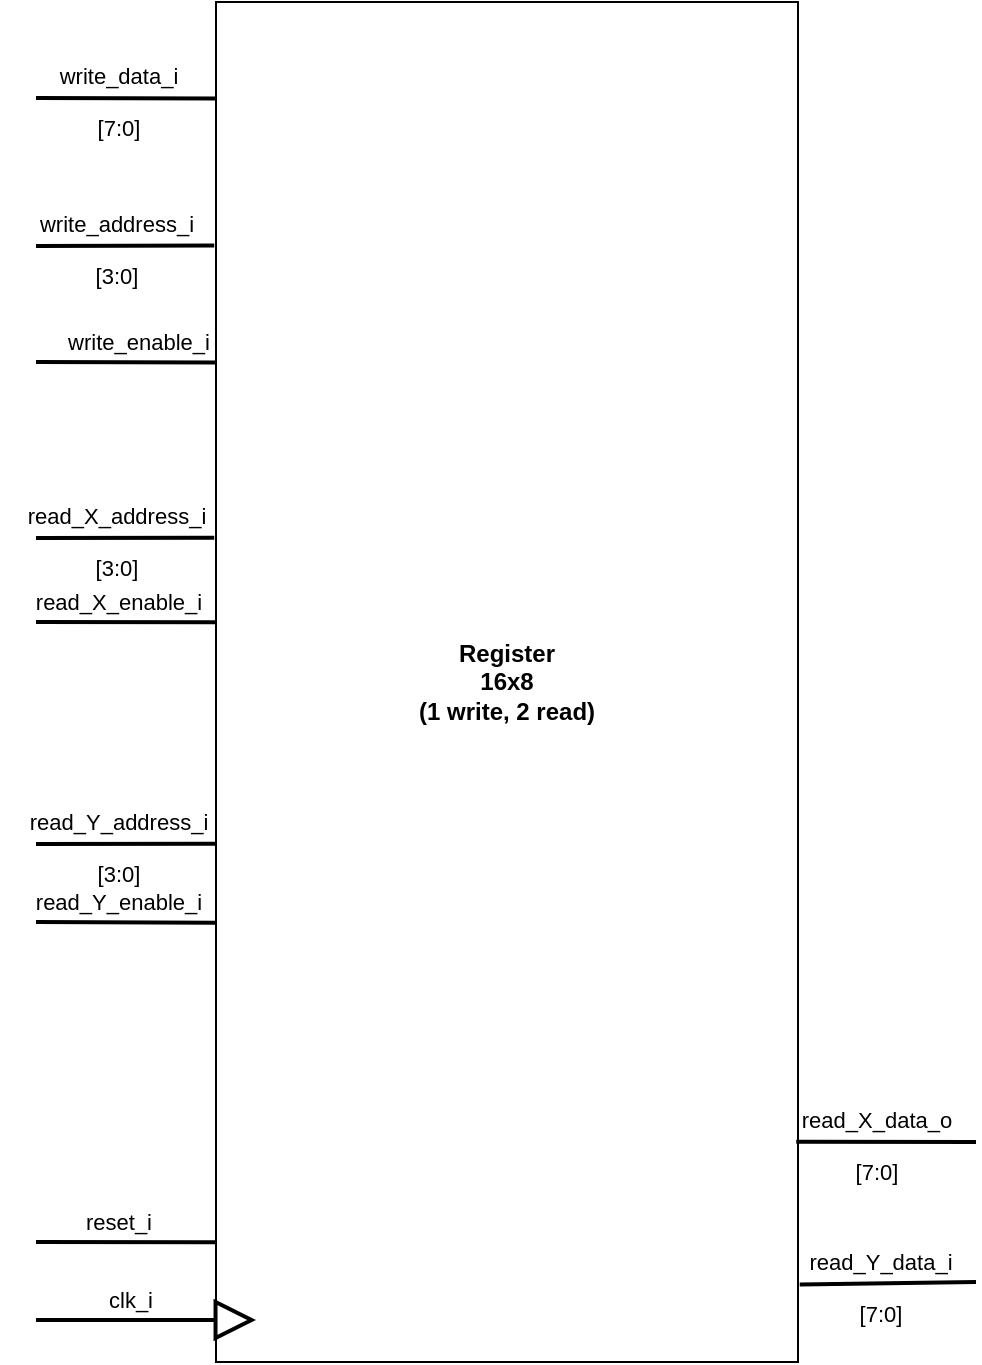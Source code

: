 <mxfile version="15.8.6" type="device"><diagram id="xGjyIHHVVRNdjGap7BGh" name="Page-1"><mxGraphModel dx="1422" dy="737" grid="1" gridSize="10" guides="1" tooltips="1" connect="1" arrows="1" fold="1" page="1" pageScale="1" pageWidth="827" pageHeight="1169" math="0" shadow="0"><root><mxCell id="0"/><mxCell id="1" parent="0"/><mxCell id="uYdMuBHs_7NkCrv3rmJm-2" value="&lt;div&gt;&lt;b&gt;Register&lt;/b&gt;&lt;/div&gt;&lt;div&gt;&lt;b&gt;16x8&lt;/b&gt;&lt;/div&gt;&lt;div&gt;&lt;b&gt;(1 write, 2 read)&lt;br&gt;&lt;/b&gt;&lt;/div&gt;" style="rounded=0;whiteSpace=wrap;html=1;" vertex="1" parent="1"><mxGeometry x="250" y="160" width="291" height="680" as="geometry"/></mxCell><mxCell id="uYdMuBHs_7NkCrv3rmJm-6" value="" style="endArrow=none;html=1;rounded=0;labelBackgroundColor=none;startSize=8;endSize=8;strokeColor=default;strokeWidth=2;jumpSize=8;entryX=-0.003;entryY=0.179;entryDx=0;entryDy=0;entryPerimeter=0;" edge="1" parent="1" target="uYdMuBHs_7NkCrv3rmJm-2"><mxGeometry width="50" height="50" relative="1" as="geometry"><mxPoint x="160" y="282" as="sourcePoint"/><mxPoint x="210" y="280" as="targetPoint"/></mxGeometry></mxCell><mxCell id="uYdMuBHs_7NkCrv3rmJm-7" value="&lt;div&gt;write_address_i&lt;/div&gt;&lt;div&gt;&lt;br&gt;&lt;/div&gt;&lt;div&gt;[3:0]&lt;br&gt;&lt;/div&gt;" style="edgeLabel;html=1;align=center;verticalAlign=middle;resizable=0;points=[];labelBackgroundColor=none;" vertex="1" connectable="0" parent="uYdMuBHs_7NkCrv3rmJm-6"><mxGeometry x="-0.372" y="-2" relative="1" as="geometry"><mxPoint x="12" as="offset"/></mxGeometry></mxCell><mxCell id="uYdMuBHs_7NkCrv3rmJm-9" value="" style="endArrow=none;html=1;rounded=0;labelBackgroundColor=none;startSize=8;endSize=8;strokeColor=default;strokeWidth=2;jumpSize=8;entryX=0;entryY=0.265;entryDx=0;entryDy=0;entryPerimeter=0;" edge="1" parent="1" target="uYdMuBHs_7NkCrv3rmJm-2"><mxGeometry width="50" height="50" relative="1" as="geometry"><mxPoint x="160" y="340" as="sourcePoint"/><mxPoint x="239.127" y="340" as="targetPoint"/></mxGeometry></mxCell><mxCell id="uYdMuBHs_7NkCrv3rmJm-10" value="&lt;div&gt;write_enable_i&lt;/div&gt;" style="edgeLabel;html=1;align=center;verticalAlign=middle;resizable=0;points=[];labelBackgroundColor=none;" vertex="1" connectable="0" parent="uYdMuBHs_7NkCrv3rmJm-9"><mxGeometry x="-0.372" y="-2" relative="1" as="geometry"><mxPoint x="22" y="-12" as="offset"/></mxGeometry></mxCell><mxCell id="uYdMuBHs_7NkCrv3rmJm-11" value="" style="endArrow=none;html=1;rounded=0;labelBackgroundColor=none;startSize=8;endSize=8;strokeColor=default;strokeWidth=2;jumpSize=8;entryX=-0.003;entryY=0.394;entryDx=0;entryDy=0;entryPerimeter=0;" edge="1" parent="1" target="uYdMuBHs_7NkCrv3rmJm-2"><mxGeometry width="50" height="50" relative="1" as="geometry"><mxPoint x="160" y="428" as="sourcePoint"/><mxPoint x="229.127" y="429.72" as="targetPoint"/></mxGeometry></mxCell><mxCell id="uYdMuBHs_7NkCrv3rmJm-12" value="&lt;div&gt;read_X_address_i&lt;/div&gt;&lt;div&gt;&lt;br&gt;&lt;/div&gt;&lt;div&gt;[3:0]&lt;br&gt;&lt;/div&gt;" style="edgeLabel;html=1;align=center;verticalAlign=middle;resizable=0;points=[];labelBackgroundColor=none;" vertex="1" connectable="0" parent="uYdMuBHs_7NkCrv3rmJm-11"><mxGeometry x="-0.372" y="-2" relative="1" as="geometry"><mxPoint x="12" as="offset"/></mxGeometry></mxCell><mxCell id="uYdMuBHs_7NkCrv3rmJm-15" value="" style="endArrow=none;html=1;rounded=0;labelBackgroundColor=none;startSize=8;endSize=8;strokeColor=default;strokeWidth=2;jumpSize=8;entryX=0;entryY=0.456;entryDx=0;entryDy=0;entryPerimeter=0;" edge="1" parent="1" target="uYdMuBHs_7NkCrv3rmJm-2"><mxGeometry width="50" height="50" relative="1" as="geometry"><mxPoint x="160" y="470" as="sourcePoint"/><mxPoint x="239.127" y="470" as="targetPoint"/></mxGeometry></mxCell><mxCell id="uYdMuBHs_7NkCrv3rmJm-16" value="&lt;div&gt;read_X_enable_i&lt;/div&gt;" style="edgeLabel;html=1;align=center;verticalAlign=middle;resizable=0;points=[];labelBackgroundColor=none;" vertex="1" connectable="0" parent="uYdMuBHs_7NkCrv3rmJm-15"><mxGeometry x="-0.372" y="-2" relative="1" as="geometry"><mxPoint x="12" y="-12" as="offset"/></mxGeometry></mxCell><mxCell id="uYdMuBHs_7NkCrv3rmJm-17" value="" style="endArrow=none;html=1;rounded=0;labelBackgroundColor=none;startSize=8;endSize=8;strokeColor=default;strokeWidth=2;jumpSize=8;entryX=0;entryY=0.619;entryDx=0;entryDy=0;entryPerimeter=0;" edge="1" parent="1" target="uYdMuBHs_7NkCrv3rmJm-2"><mxGeometry width="50" height="50" relative="1" as="geometry"><mxPoint x="160" y="581" as="sourcePoint"/><mxPoint x="239.127" y="584" as="targetPoint"/></mxGeometry></mxCell><mxCell id="uYdMuBHs_7NkCrv3rmJm-18" value="&lt;div&gt;read_Y_address_i&lt;/div&gt;&lt;div&gt;&lt;br&gt;&lt;/div&gt;&lt;div&gt;[3:0]&lt;br&gt;&lt;/div&gt;" style="edgeLabel;html=1;align=center;verticalAlign=middle;resizable=0;points=[];labelBackgroundColor=none;" vertex="1" connectable="0" parent="uYdMuBHs_7NkCrv3rmJm-17"><mxGeometry x="-0.372" y="-2" relative="1" as="geometry"><mxPoint x="12" as="offset"/></mxGeometry></mxCell><mxCell id="uYdMuBHs_7NkCrv3rmJm-25" value="" style="endArrow=none;html=1;rounded=0;labelBackgroundColor=none;startSize=8;endSize=8;strokeColor=default;strokeWidth=2;jumpSize=8;entryX=0;entryY=0.677;entryDx=0;entryDy=0;entryPerimeter=0;" edge="1" parent="1" target="uYdMuBHs_7NkCrv3rmJm-2"><mxGeometry width="50" height="50" relative="1" as="geometry"><mxPoint x="160" y="620" as="sourcePoint"/><mxPoint x="240" y="620.08" as="targetPoint"/></mxGeometry></mxCell><mxCell id="uYdMuBHs_7NkCrv3rmJm-26" value="&lt;div&gt;read_Y_enable_i&lt;/div&gt;" style="edgeLabel;html=1;align=center;verticalAlign=middle;resizable=0;points=[];labelBackgroundColor=none;" vertex="1" connectable="0" parent="uYdMuBHs_7NkCrv3rmJm-25"><mxGeometry x="-0.372" y="-2" relative="1" as="geometry"><mxPoint x="12" y="-12" as="offset"/></mxGeometry></mxCell><mxCell id="uYdMuBHs_7NkCrv3rmJm-27" value="" style="endArrow=none;html=1;rounded=0;labelBackgroundColor=none;startSize=8;endSize=8;strokeColor=default;strokeWidth=2;jumpSize=8;entryX=0;entryY=0.912;entryDx=0;entryDy=0;entryPerimeter=0;" edge="1" parent="1" target="uYdMuBHs_7NkCrv3rmJm-2"><mxGeometry width="50" height="50" relative="1" as="geometry"><mxPoint x="160" y="780" as="sourcePoint"/><mxPoint x="240" y="780.08" as="targetPoint"/></mxGeometry></mxCell><mxCell id="uYdMuBHs_7NkCrv3rmJm-28" value="reset_i" style="edgeLabel;html=1;align=center;verticalAlign=middle;resizable=0;points=[];labelBackgroundColor=none;" vertex="1" connectable="0" parent="uYdMuBHs_7NkCrv3rmJm-27"><mxGeometry x="-0.372" y="-2" relative="1" as="geometry"><mxPoint x="12" y="-12" as="offset"/></mxGeometry></mxCell><mxCell id="uYdMuBHs_7NkCrv3rmJm-31" value="" style="endArrow=block;html=1;rounded=0;labelBackgroundColor=none;startSize=8;endSize=16;endFill=0;strokeColor=default;strokeWidth=2;jumpSize=8;sourcePerimeterSpacing=0;" edge="1" parent="1"><mxGeometry width="50" height="50" relative="1" as="geometry"><mxPoint x="160" y="819" as="sourcePoint"/><mxPoint x="270" y="819" as="targetPoint"/></mxGeometry></mxCell><mxCell id="uYdMuBHs_7NkCrv3rmJm-32" value="&lt;div&gt;clk_i&lt;br&gt;&lt;/div&gt;" style="edgeLabel;html=1;align=center;verticalAlign=middle;resizable=0;points=[];labelBackgroundColor=none;" vertex="1" connectable="0" parent="uYdMuBHs_7NkCrv3rmJm-31"><mxGeometry x="-0.372" y="-2" relative="1" as="geometry"><mxPoint x="12" y="-12" as="offset"/></mxGeometry></mxCell><mxCell id="uYdMuBHs_7NkCrv3rmJm-33" value="" style="endArrow=none;html=1;rounded=0;labelBackgroundColor=none;startSize=8;endSize=8;strokeColor=default;strokeWidth=2;jumpSize=8;entryX=0;entryY=0.071;entryDx=0;entryDy=0;entryPerimeter=0;" edge="1" parent="1" target="uYdMuBHs_7NkCrv3rmJm-2"><mxGeometry width="50" height="50" relative="1" as="geometry"><mxPoint x="160" y="208" as="sourcePoint"/><mxPoint x="230" y="210" as="targetPoint"/></mxGeometry></mxCell><mxCell id="uYdMuBHs_7NkCrv3rmJm-34" value="&lt;div&gt;write_data_i&lt;/div&gt;&lt;div&gt;&lt;br&gt;&lt;/div&gt;&lt;div&gt;[7:0]&lt;br&gt;&lt;/div&gt;" style="edgeLabel;html=1;align=center;verticalAlign=middle;resizable=0;points=[];labelBackgroundColor=none;" vertex="1" connectable="0" parent="uYdMuBHs_7NkCrv3rmJm-33"><mxGeometry x="-0.372" y="-2" relative="1" as="geometry"><mxPoint x="12" as="offset"/></mxGeometry></mxCell><mxCell id="uYdMuBHs_7NkCrv3rmJm-35" value="" style="endArrow=none;html=1;rounded=0;labelBackgroundColor=none;startSize=8;endSize=8;strokeColor=default;strokeWidth=2;jumpSize=8;exitX=0.997;exitY=0.838;exitDx=0;exitDy=0;exitPerimeter=0;" edge="1" parent="1" source="uYdMuBHs_7NkCrv3rmJm-2"><mxGeometry width="50" height="50" relative="1" as="geometry"><mxPoint x="630" y="730" as="sourcePoint"/><mxPoint x="630" y="730" as="targetPoint"/></mxGeometry></mxCell><mxCell id="uYdMuBHs_7NkCrv3rmJm-36" value="&lt;div&gt;read_X_data_o&lt;/div&gt;&lt;div&gt;&lt;br&gt;&lt;/div&gt;&lt;div&gt;[7:0]&lt;br&gt;&lt;/div&gt;" style="edgeLabel;html=1;align=center;verticalAlign=middle;resizable=0;points=[];labelBackgroundColor=none;" vertex="1" connectable="0" parent="uYdMuBHs_7NkCrv3rmJm-35"><mxGeometry x="-0.372" y="-2" relative="1" as="geometry"><mxPoint x="12" as="offset"/></mxGeometry></mxCell><mxCell id="uYdMuBHs_7NkCrv3rmJm-37" value="" style="endArrow=none;html=1;rounded=0;labelBackgroundColor=none;startSize=8;endSize=8;strokeColor=default;strokeWidth=2;jumpSize=8;exitX=1.003;exitY=0.943;exitDx=0;exitDy=0;exitPerimeter=0;" edge="1" parent="1" source="uYdMuBHs_7NkCrv3rmJm-2"><mxGeometry width="50" height="50" relative="1" as="geometry"><mxPoint x="620" y="800" as="sourcePoint"/><mxPoint x="630" y="800" as="targetPoint"/></mxGeometry></mxCell><mxCell id="uYdMuBHs_7NkCrv3rmJm-38" value="&lt;div&gt;read_Y_data_i&lt;/div&gt;&lt;div&gt;&lt;br&gt;&lt;/div&gt;&lt;div&gt;[7:0]&lt;br&gt;&lt;/div&gt;" style="edgeLabel;html=1;align=center;verticalAlign=middle;resizable=0;points=[];labelBackgroundColor=none;" vertex="1" connectable="0" parent="uYdMuBHs_7NkCrv3rmJm-37"><mxGeometry x="-0.372" y="-2" relative="1" as="geometry"><mxPoint x="12" as="offset"/></mxGeometry></mxCell></root></mxGraphModel></diagram></mxfile>